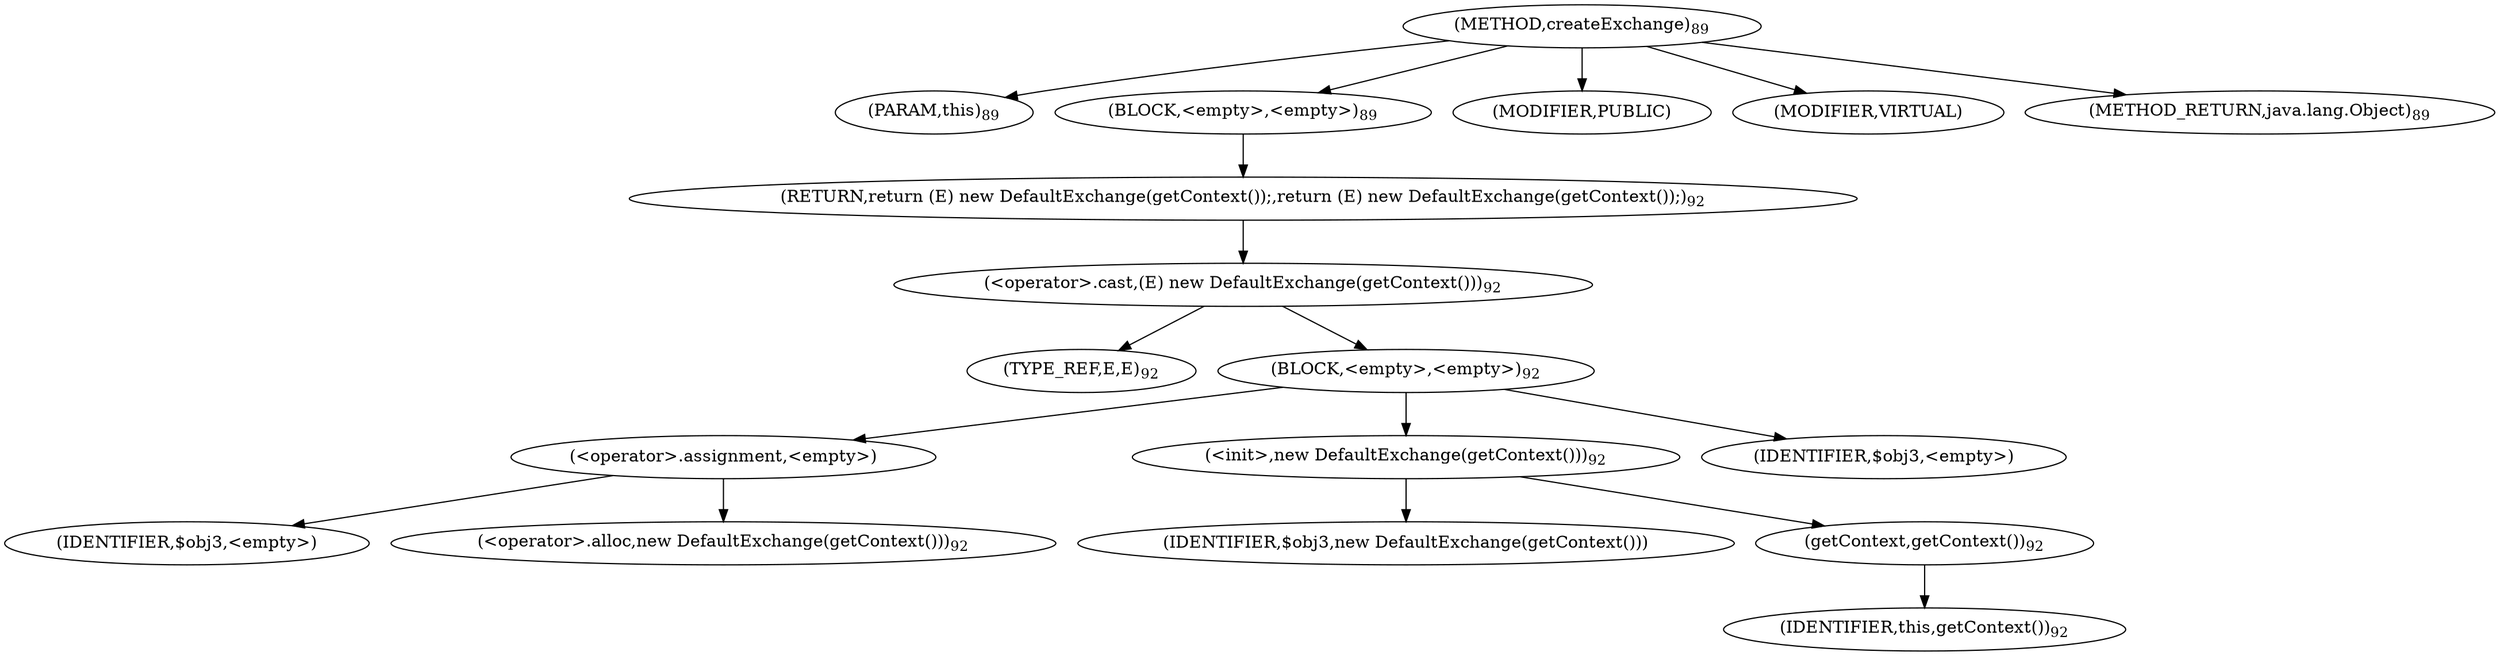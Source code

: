 digraph "createExchange" {  
"126" [label = <(METHOD,createExchange)<SUB>89</SUB>> ]
"12" [label = <(PARAM,this)<SUB>89</SUB>> ]
"127" [label = <(BLOCK,&lt;empty&gt;,&lt;empty&gt;)<SUB>89</SUB>> ]
"128" [label = <(RETURN,return (E) new DefaultExchange(getContext());,return (E) new DefaultExchange(getContext());)<SUB>92</SUB>> ]
"129" [label = <(&lt;operator&gt;.cast,(E) new DefaultExchange(getContext()))<SUB>92</SUB>> ]
"130" [label = <(TYPE_REF,E,E)<SUB>92</SUB>> ]
"131" [label = <(BLOCK,&lt;empty&gt;,&lt;empty&gt;)<SUB>92</SUB>> ]
"132" [label = <(&lt;operator&gt;.assignment,&lt;empty&gt;)> ]
"133" [label = <(IDENTIFIER,$obj3,&lt;empty&gt;)> ]
"134" [label = <(&lt;operator&gt;.alloc,new DefaultExchange(getContext()))<SUB>92</SUB>> ]
"135" [label = <(&lt;init&gt;,new DefaultExchange(getContext()))<SUB>92</SUB>> ]
"136" [label = <(IDENTIFIER,$obj3,new DefaultExchange(getContext()))> ]
"137" [label = <(getContext,getContext())<SUB>92</SUB>> ]
"11" [label = <(IDENTIFIER,this,getContext())<SUB>92</SUB>> ]
"138" [label = <(IDENTIFIER,$obj3,&lt;empty&gt;)> ]
"139" [label = <(MODIFIER,PUBLIC)> ]
"140" [label = <(MODIFIER,VIRTUAL)> ]
"141" [label = <(METHOD_RETURN,java.lang.Object)<SUB>89</SUB>> ]
  "126" -> "12" 
  "126" -> "127" 
  "126" -> "139" 
  "126" -> "140" 
  "126" -> "141" 
  "127" -> "128" 
  "128" -> "129" 
  "129" -> "130" 
  "129" -> "131" 
  "131" -> "132" 
  "131" -> "135" 
  "131" -> "138" 
  "132" -> "133" 
  "132" -> "134" 
  "135" -> "136" 
  "135" -> "137" 
  "137" -> "11" 
}
